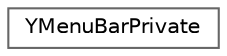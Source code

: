 digraph "Graphical Class Hierarchy"
{
 // LATEX_PDF_SIZE
  bgcolor="transparent";
  edge [fontname=Helvetica,fontsize=10,labelfontname=Helvetica,labelfontsize=10];
  node [fontname=Helvetica,fontsize=10,shape=box,height=0.2,width=0.4];
  rankdir="LR";
  Node0 [id="Node000000",label="YMenuBarPrivate",height=0.2,width=0.4,color="grey40", fillcolor="white", style="filled",URL="$structYMenuBarPrivate.html",tooltip=" "];
}

